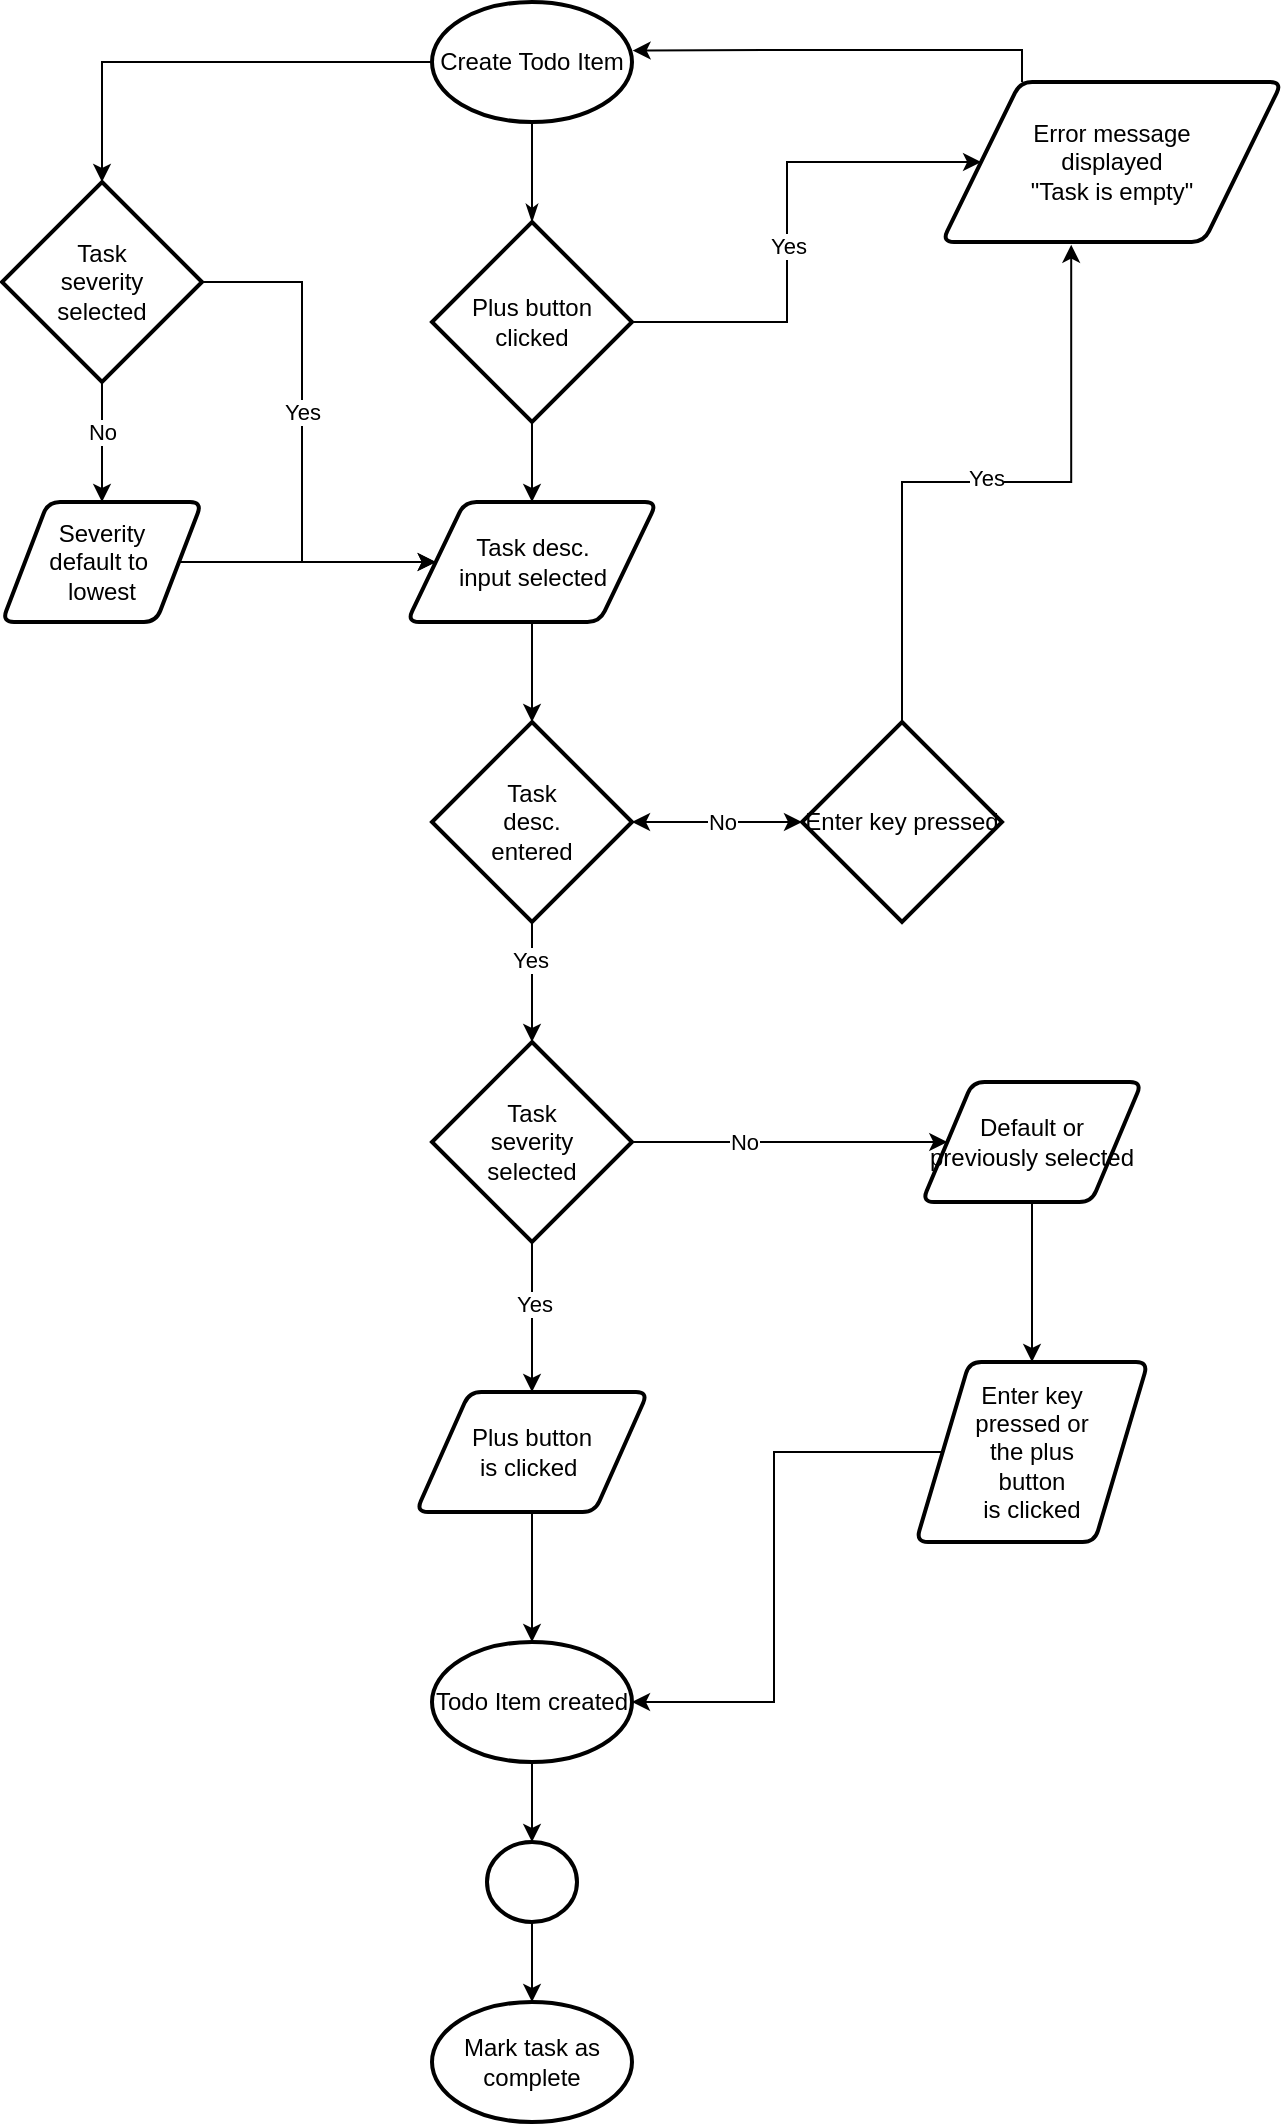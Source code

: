 <mxfile version="22.1.17" type="device">
  <diagram id="C5RBs43oDa-KdzZeNtuy" name="Page-1">
    <mxGraphModel dx="4498" dy="3271" grid="1" gridSize="10" guides="1" tooltips="1" connect="1" arrows="1" fold="1" page="1" pageScale="1" pageWidth="827" pageHeight="1169" math="0" shadow="0">
      <root>
        <mxCell id="WIyWlLk6GJQsqaUBKTNV-0" />
        <mxCell id="WIyWlLk6GJQsqaUBKTNV-1" parent="WIyWlLk6GJQsqaUBKTNV-0" />
        <mxCell id="5I8DZp1YDCNz_HJZqCoI-7" style="edgeStyle=orthogonalEdgeStyle;rounded=1;orthogonalLoop=1;jettySize=auto;html=1;curved=0;endArrow=classicThin;endFill=1;" edge="1" parent="WIyWlLk6GJQsqaUBKTNV-1" source="5I8DZp1YDCNz_HJZqCoI-5" target="5I8DZp1YDCNz_HJZqCoI-15">
          <mxGeometry relative="1" as="geometry" />
        </mxCell>
        <mxCell id="5I8DZp1YDCNz_HJZqCoI-74" style="edgeStyle=orthogonalEdgeStyle;rounded=0;orthogonalLoop=1;jettySize=auto;html=1;entryX=0.5;entryY=0;entryDx=0;entryDy=0;entryPerimeter=0;" edge="1" parent="WIyWlLk6GJQsqaUBKTNV-1" source="5I8DZp1YDCNz_HJZqCoI-5" target="5I8DZp1YDCNz_HJZqCoI-75">
          <mxGeometry relative="1" as="geometry">
            <mxPoint x="-653" y="-804" as="targetPoint" />
          </mxGeometry>
        </mxCell>
        <mxCell id="5I8DZp1YDCNz_HJZqCoI-5" value="Create Todo Item" style="strokeWidth=2;html=1;shape=mxgraph.flowchart.start_1;whiteSpace=wrap;" vertex="1" parent="WIyWlLk6GJQsqaUBKTNV-1">
          <mxGeometry x="-518" y="-1114" width="100" height="60" as="geometry" />
        </mxCell>
        <mxCell id="5I8DZp1YDCNz_HJZqCoI-16" style="edgeStyle=orthogonalEdgeStyle;rounded=0;orthogonalLoop=1;jettySize=auto;html=1;entryX=0;entryY=0.5;entryDx=0;entryDy=0;" edge="1" parent="WIyWlLk6GJQsqaUBKTNV-1" source="5I8DZp1YDCNz_HJZqCoI-15" target="5I8DZp1YDCNz_HJZqCoI-18">
          <mxGeometry relative="1" as="geometry">
            <mxPoint x="-333" y="-954" as="targetPoint" />
          </mxGeometry>
        </mxCell>
        <mxCell id="5I8DZp1YDCNz_HJZqCoI-17" value="Yes" style="edgeLabel;html=1;align=center;verticalAlign=middle;resizable=0;points=[];" vertex="1" connectable="0" parent="5I8DZp1YDCNz_HJZqCoI-16">
          <mxGeometry x="-0.09" relative="1" as="geometry">
            <mxPoint as="offset" />
          </mxGeometry>
        </mxCell>
        <mxCell id="5I8DZp1YDCNz_HJZqCoI-15" value="Plus button clicked" style="strokeWidth=2;html=1;shape=mxgraph.flowchart.decision;whiteSpace=wrap;" vertex="1" parent="WIyWlLk6GJQsqaUBKTNV-1">
          <mxGeometry x="-518" y="-1004" width="100" height="100" as="geometry" />
        </mxCell>
        <mxCell id="5I8DZp1YDCNz_HJZqCoI-18" value="Error message &lt;br&gt;displayed&lt;br&gt;&quot;Task is empty&quot;" style="shape=parallelogram;html=1;strokeWidth=2;perimeter=parallelogramPerimeter;whiteSpace=wrap;rounded=1;arcSize=12;size=0.23;" vertex="1" parent="WIyWlLk6GJQsqaUBKTNV-1">
          <mxGeometry x="-263" y="-1074" width="170" height="80" as="geometry" />
        </mxCell>
        <mxCell id="5I8DZp1YDCNz_HJZqCoI-20" style="edgeStyle=orthogonalEdgeStyle;rounded=0;orthogonalLoop=1;jettySize=auto;html=1;entryX=1.003;entryY=0.405;entryDx=0;entryDy=0;entryPerimeter=0;" edge="1" parent="WIyWlLk6GJQsqaUBKTNV-1" source="5I8DZp1YDCNz_HJZqCoI-18" target="5I8DZp1YDCNz_HJZqCoI-5">
          <mxGeometry relative="1" as="geometry">
            <Array as="points">
              <mxPoint x="-223" y="-1090" />
              <mxPoint x="-340" y="-1090" />
            </Array>
          </mxGeometry>
        </mxCell>
        <mxCell id="5I8DZp1YDCNz_HJZqCoI-96" value="" style="edgeStyle=orthogonalEdgeStyle;rounded=0;orthogonalLoop=1;jettySize=auto;html=1;" edge="1" parent="WIyWlLk6GJQsqaUBKTNV-1" source="5I8DZp1YDCNz_HJZqCoI-26" target="5I8DZp1YDCNz_HJZqCoI-95">
          <mxGeometry relative="1" as="geometry" />
        </mxCell>
        <mxCell id="5I8DZp1YDCNz_HJZqCoI-26" value="Todo Item created" style="strokeWidth=2;html=1;shape=mxgraph.flowchart.start_1;whiteSpace=wrap;" vertex="1" parent="WIyWlLk6GJQsqaUBKTNV-1">
          <mxGeometry x="-518" y="-294" width="100" height="60" as="geometry" />
        </mxCell>
        <mxCell id="5I8DZp1YDCNz_HJZqCoI-34" value="" style="edgeStyle=orthogonalEdgeStyle;rounded=0;orthogonalLoop=1;jettySize=auto;html=1;entryX=0.5;entryY=0;entryDx=0;entryDy=0;" edge="1" parent="WIyWlLk6GJQsqaUBKTNV-1" source="5I8DZp1YDCNz_HJZqCoI-15" target="5I8DZp1YDCNz_HJZqCoI-33">
          <mxGeometry relative="1" as="geometry">
            <mxPoint x="-468" y="-744" as="targetPoint" />
            <mxPoint x="-468" y="-904" as="sourcePoint" />
          </mxGeometry>
        </mxCell>
        <mxCell id="5I8DZp1YDCNz_HJZqCoI-33" value="Task desc. &lt;br&gt;input selected" style="shape=parallelogram;html=1;strokeWidth=2;perimeter=parallelogramPerimeter;whiteSpace=wrap;rounded=1;arcSize=12;size=0.23;align=center;" vertex="1" parent="WIyWlLk6GJQsqaUBKTNV-1">
          <mxGeometry x="-530.5" y="-864" width="125" height="60" as="geometry" />
        </mxCell>
        <mxCell id="5I8DZp1YDCNz_HJZqCoI-36" value="" style="edgeStyle=orthogonalEdgeStyle;rounded=0;orthogonalLoop=1;jettySize=auto;html=1;entryX=0.5;entryY=0;entryDx=0;entryDy=0;" edge="1" parent="WIyWlLk6GJQsqaUBKTNV-1" source="5I8DZp1YDCNz_HJZqCoI-33" target="5I8DZp1YDCNz_HJZqCoI-35">
          <mxGeometry relative="1" as="geometry">
            <mxPoint x="-468" y="-744" as="targetPoint" />
            <mxPoint x="-468" y="-804" as="sourcePoint" />
          </mxGeometry>
        </mxCell>
        <mxCell id="5I8DZp1YDCNz_HJZqCoI-35" value="Task &lt;br&gt;desc. &lt;br&gt;entered" style="strokeWidth=2;html=1;shape=mxgraph.flowchart.decision;whiteSpace=wrap;" vertex="1" parent="WIyWlLk6GJQsqaUBKTNV-1">
          <mxGeometry x="-518" y="-754" width="100" height="100" as="geometry" />
        </mxCell>
        <mxCell id="5I8DZp1YDCNz_HJZqCoI-40" value="" style="edgeStyle=orthogonalEdgeStyle;rounded=0;orthogonalLoop=1;jettySize=auto;html=1;entryX=0;entryY=0.5;entryDx=0;entryDy=0;entryPerimeter=0;startArrow=classic;startFill=1;" edge="1" parent="WIyWlLk6GJQsqaUBKTNV-1" source="5I8DZp1YDCNz_HJZqCoI-35" target="5I8DZp1YDCNz_HJZqCoI-39">
          <mxGeometry relative="1" as="geometry">
            <mxPoint x="-418" y="-714" as="sourcePoint" />
            <mxPoint x="-228" y="-994" as="targetPoint" />
            <Array as="points">
              <mxPoint x="-393" y="-704" />
              <mxPoint x="-393" y="-704" />
            </Array>
          </mxGeometry>
        </mxCell>
        <mxCell id="5I8DZp1YDCNz_HJZqCoI-41" value="No" style="edgeLabel;html=1;align=center;verticalAlign=middle;resizable=0;points=[];" vertex="1" connectable="0" parent="5I8DZp1YDCNz_HJZqCoI-40">
          <mxGeometry x="-0.509" relative="1" as="geometry">
            <mxPoint x="24" as="offset" />
          </mxGeometry>
        </mxCell>
        <mxCell id="5I8DZp1YDCNz_HJZqCoI-39" value="Enter key pressed" style="strokeWidth=2;html=1;shape=mxgraph.flowchart.decision;whiteSpace=wrap;" vertex="1" parent="WIyWlLk6GJQsqaUBKTNV-1">
          <mxGeometry x="-333" y="-754" width="100" height="100" as="geometry" />
        </mxCell>
        <mxCell id="5I8DZp1YDCNz_HJZqCoI-42" style="edgeStyle=orthogonalEdgeStyle;rounded=0;orthogonalLoop=1;jettySize=auto;html=1;entryX=0.38;entryY=1.017;entryDx=0;entryDy=0;entryPerimeter=0;" edge="1" parent="WIyWlLk6GJQsqaUBKTNV-1" source="5I8DZp1YDCNz_HJZqCoI-39" target="5I8DZp1YDCNz_HJZqCoI-18">
          <mxGeometry relative="1" as="geometry" />
        </mxCell>
        <mxCell id="5I8DZp1YDCNz_HJZqCoI-43" value="Yes" style="edgeLabel;html=1;align=center;verticalAlign=middle;resizable=0;points=[];" vertex="1" connectable="0" parent="5I8DZp1YDCNz_HJZqCoI-42">
          <mxGeometry x="0.0" y="2" relative="1" as="geometry">
            <mxPoint as="offset" />
          </mxGeometry>
        </mxCell>
        <mxCell id="5I8DZp1YDCNz_HJZqCoI-48" value="" style="edgeStyle=orthogonalEdgeStyle;rounded=0;orthogonalLoop=1;jettySize=auto;html=1;entryX=0.5;entryY=0;entryDx=0;entryDy=0;" edge="1" parent="WIyWlLk6GJQsqaUBKTNV-1" source="5I8DZp1YDCNz_HJZqCoI-35" target="5I8DZp1YDCNz_HJZqCoI-47">
          <mxGeometry relative="1" as="geometry">
            <mxPoint x="-468" y="-664" as="sourcePoint" />
            <mxPoint x="-468" y="-544" as="targetPoint" />
          </mxGeometry>
        </mxCell>
        <mxCell id="5I8DZp1YDCNz_HJZqCoI-49" value="Yes" style="edgeLabel;html=1;align=center;verticalAlign=middle;resizable=0;points=[];" vertex="1" connectable="0" parent="5I8DZp1YDCNz_HJZqCoI-48">
          <mxGeometry x="-0.372" y="-1" relative="1" as="geometry">
            <mxPoint as="offset" />
          </mxGeometry>
        </mxCell>
        <mxCell id="5I8DZp1YDCNz_HJZqCoI-47" value="Task &lt;br&gt;severity &lt;br&gt;selected" style="strokeWidth=2;html=1;shape=mxgraph.flowchart.decision;whiteSpace=wrap;" vertex="1" parent="WIyWlLk6GJQsqaUBKTNV-1">
          <mxGeometry x="-518" y="-594" width="100" height="100" as="geometry" />
        </mxCell>
        <mxCell id="5I8DZp1YDCNz_HJZqCoI-56" value="" style="edgeStyle=orthogonalEdgeStyle;rounded=0;orthogonalLoop=1;jettySize=auto;html=1;" edge="1" parent="WIyWlLk6GJQsqaUBKTNV-1" source="5I8DZp1YDCNz_HJZqCoI-47" target="5I8DZp1YDCNz_HJZqCoI-55">
          <mxGeometry relative="1" as="geometry">
            <mxPoint x="-293" y="-544" as="targetPoint" />
            <mxPoint x="-418" y="-544" as="sourcePoint" />
          </mxGeometry>
        </mxCell>
        <mxCell id="5I8DZp1YDCNz_HJZqCoI-57" value="No" style="edgeLabel;html=1;align=center;verticalAlign=middle;resizable=0;points=[];" vertex="1" connectable="0" parent="5I8DZp1YDCNz_HJZqCoI-56">
          <mxGeometry x="-0.288" relative="1" as="geometry">
            <mxPoint as="offset" />
          </mxGeometry>
        </mxCell>
        <mxCell id="5I8DZp1YDCNz_HJZqCoI-55" value="Default or previously selected" style="shape=parallelogram;html=1;strokeWidth=2;perimeter=parallelogramPerimeter;whiteSpace=wrap;rounded=1;arcSize=12;size=0.23;" vertex="1" parent="WIyWlLk6GJQsqaUBKTNV-1">
          <mxGeometry x="-273" y="-574" width="110" height="60" as="geometry" />
        </mxCell>
        <mxCell id="5I8DZp1YDCNz_HJZqCoI-61" value="" style="edgeStyle=orthogonalEdgeStyle;rounded=0;orthogonalLoop=1;jettySize=auto;html=1;" edge="1" parent="WIyWlLk6GJQsqaUBKTNV-1" source="5I8DZp1YDCNz_HJZqCoI-55" target="5I8DZp1YDCNz_HJZqCoI-60">
          <mxGeometry relative="1" as="geometry">
            <mxPoint x="-263" y="-434" as="targetPoint" />
            <mxPoint x="-263" y="-514" as="sourcePoint" />
          </mxGeometry>
        </mxCell>
        <mxCell id="5I8DZp1YDCNz_HJZqCoI-60" value="Enter key &lt;br&gt;pressed or &lt;br&gt;the plus &lt;br&gt;button &lt;br&gt;is clicked" style="shape=parallelogram;html=1;strokeWidth=2;perimeter=parallelogramPerimeter;whiteSpace=wrap;rounded=1;arcSize=12;size=0.23;" vertex="1" parent="WIyWlLk6GJQsqaUBKTNV-1">
          <mxGeometry x="-276" y="-434" width="116" height="90" as="geometry" />
        </mxCell>
        <mxCell id="5I8DZp1YDCNz_HJZqCoI-63" value="" style="edgeStyle=orthogonalEdgeStyle;rounded=0;orthogonalLoop=1;jettySize=auto;html=1;" edge="1" parent="WIyWlLk6GJQsqaUBKTNV-1" source="5I8DZp1YDCNz_HJZqCoI-47" target="5I8DZp1YDCNz_HJZqCoI-62">
          <mxGeometry relative="1" as="geometry">
            <mxPoint x="-468" y="-404" as="targetPoint" />
            <mxPoint x="-468" y="-494" as="sourcePoint" />
          </mxGeometry>
        </mxCell>
        <mxCell id="5I8DZp1YDCNz_HJZqCoI-64" value="Yes" style="edgeLabel;html=1;align=center;verticalAlign=middle;resizable=0;points=[];" vertex="1" connectable="0" parent="5I8DZp1YDCNz_HJZqCoI-63">
          <mxGeometry x="-0.179" y="1" relative="1" as="geometry">
            <mxPoint as="offset" />
          </mxGeometry>
        </mxCell>
        <mxCell id="5I8DZp1YDCNz_HJZqCoI-73" style="edgeStyle=orthogonalEdgeStyle;rounded=0;orthogonalLoop=1;jettySize=auto;html=1;" edge="1" parent="WIyWlLk6GJQsqaUBKTNV-1" source="5I8DZp1YDCNz_HJZqCoI-62" target="5I8DZp1YDCNz_HJZqCoI-26">
          <mxGeometry relative="1" as="geometry" />
        </mxCell>
        <mxCell id="5I8DZp1YDCNz_HJZqCoI-62" value="Plus button &lt;br&gt;is clicked&amp;nbsp;" style="shape=parallelogram;html=1;strokeWidth=2;perimeter=parallelogramPerimeter;whiteSpace=wrap;rounded=1;arcSize=12;size=0.23;" vertex="1" parent="WIyWlLk6GJQsqaUBKTNV-1">
          <mxGeometry x="-526" y="-419" width="116" height="60" as="geometry" />
        </mxCell>
        <mxCell id="5I8DZp1YDCNz_HJZqCoI-72" style="edgeStyle=orthogonalEdgeStyle;rounded=0;orthogonalLoop=1;jettySize=auto;html=1;entryX=1;entryY=0.5;entryDx=0;entryDy=0;entryPerimeter=0;" edge="1" parent="WIyWlLk6GJQsqaUBKTNV-1" source="5I8DZp1YDCNz_HJZqCoI-60" target="5I8DZp1YDCNz_HJZqCoI-26">
          <mxGeometry relative="1" as="geometry" />
        </mxCell>
        <mxCell id="5I8DZp1YDCNz_HJZqCoI-79" style="edgeStyle=orthogonalEdgeStyle;rounded=0;orthogonalLoop=1;jettySize=auto;html=1;" edge="1" parent="WIyWlLk6GJQsqaUBKTNV-1" source="5I8DZp1YDCNz_HJZqCoI-75" target="5I8DZp1YDCNz_HJZqCoI-76">
          <mxGeometry relative="1" as="geometry" />
        </mxCell>
        <mxCell id="5I8DZp1YDCNz_HJZqCoI-80" value="No" style="edgeLabel;html=1;align=center;verticalAlign=middle;resizable=0;points=[];" vertex="1" connectable="0" parent="5I8DZp1YDCNz_HJZqCoI-79">
          <mxGeometry x="-0.284" y="-3" relative="1" as="geometry">
            <mxPoint x="3" y="3" as="offset" />
          </mxGeometry>
        </mxCell>
        <mxCell id="5I8DZp1YDCNz_HJZqCoI-93" style="edgeStyle=orthogonalEdgeStyle;rounded=0;orthogonalLoop=1;jettySize=auto;html=1;entryX=0;entryY=0.5;entryDx=0;entryDy=0;" edge="1" parent="WIyWlLk6GJQsqaUBKTNV-1" source="5I8DZp1YDCNz_HJZqCoI-75" target="5I8DZp1YDCNz_HJZqCoI-33">
          <mxGeometry relative="1" as="geometry">
            <Array as="points">
              <mxPoint x="-583" y="-974" />
              <mxPoint x="-583" y="-834" />
            </Array>
          </mxGeometry>
        </mxCell>
        <mxCell id="5I8DZp1YDCNz_HJZqCoI-94" value="Yes" style="edgeLabel;html=1;align=center;verticalAlign=middle;resizable=0;points=[];" vertex="1" connectable="0" parent="5I8DZp1YDCNz_HJZqCoI-93">
          <mxGeometry x="-0.105" relative="1" as="geometry">
            <mxPoint as="offset" />
          </mxGeometry>
        </mxCell>
        <mxCell id="5I8DZp1YDCNz_HJZqCoI-75" value="Task &lt;br&gt;severity &lt;br&gt;selected" style="strokeWidth=2;html=1;shape=mxgraph.flowchart.decision;whiteSpace=wrap;" vertex="1" parent="WIyWlLk6GJQsqaUBKTNV-1">
          <mxGeometry x="-733" y="-1024" width="100" height="100" as="geometry" />
        </mxCell>
        <mxCell id="5I8DZp1YDCNz_HJZqCoI-92" style="edgeStyle=orthogonalEdgeStyle;rounded=0;orthogonalLoop=1;jettySize=auto;html=1;" edge="1" parent="WIyWlLk6GJQsqaUBKTNV-1" source="5I8DZp1YDCNz_HJZqCoI-76" target="5I8DZp1YDCNz_HJZqCoI-33">
          <mxGeometry relative="1" as="geometry" />
        </mxCell>
        <mxCell id="5I8DZp1YDCNz_HJZqCoI-76" value="Severity&lt;br&gt;default to&amp;nbsp;&lt;br&gt;lowest" style="shape=parallelogram;html=1;strokeWidth=2;perimeter=parallelogramPerimeter;whiteSpace=wrap;rounded=1;arcSize=12;size=0.23;" vertex="1" parent="WIyWlLk6GJQsqaUBKTNV-1">
          <mxGeometry x="-733" y="-864" width="100" height="60" as="geometry" />
        </mxCell>
        <mxCell id="5I8DZp1YDCNz_HJZqCoI-95" value="" style="ellipse;whiteSpace=wrap;html=1;strokeWidth=2;" vertex="1" parent="WIyWlLk6GJQsqaUBKTNV-1">
          <mxGeometry x="-490.5" y="-194" width="45" height="40" as="geometry" />
        </mxCell>
        <mxCell id="5I8DZp1YDCNz_HJZqCoI-100" value="Mark task as complete" style="strokeWidth=2;html=1;shape=mxgraph.flowchart.start_1;whiteSpace=wrap;" vertex="1" parent="WIyWlLk6GJQsqaUBKTNV-1">
          <mxGeometry x="-518" y="-114" width="100" height="60" as="geometry" />
        </mxCell>
        <mxCell id="5I8DZp1YDCNz_HJZqCoI-101" style="edgeStyle=orthogonalEdgeStyle;rounded=0;orthogonalLoop=1;jettySize=auto;html=1;entryX=0.5;entryY=0;entryDx=0;entryDy=0;entryPerimeter=0;" edge="1" parent="WIyWlLk6GJQsqaUBKTNV-1" source="5I8DZp1YDCNz_HJZqCoI-95" target="5I8DZp1YDCNz_HJZqCoI-100">
          <mxGeometry relative="1" as="geometry" />
        </mxCell>
      </root>
    </mxGraphModel>
  </diagram>
</mxfile>
